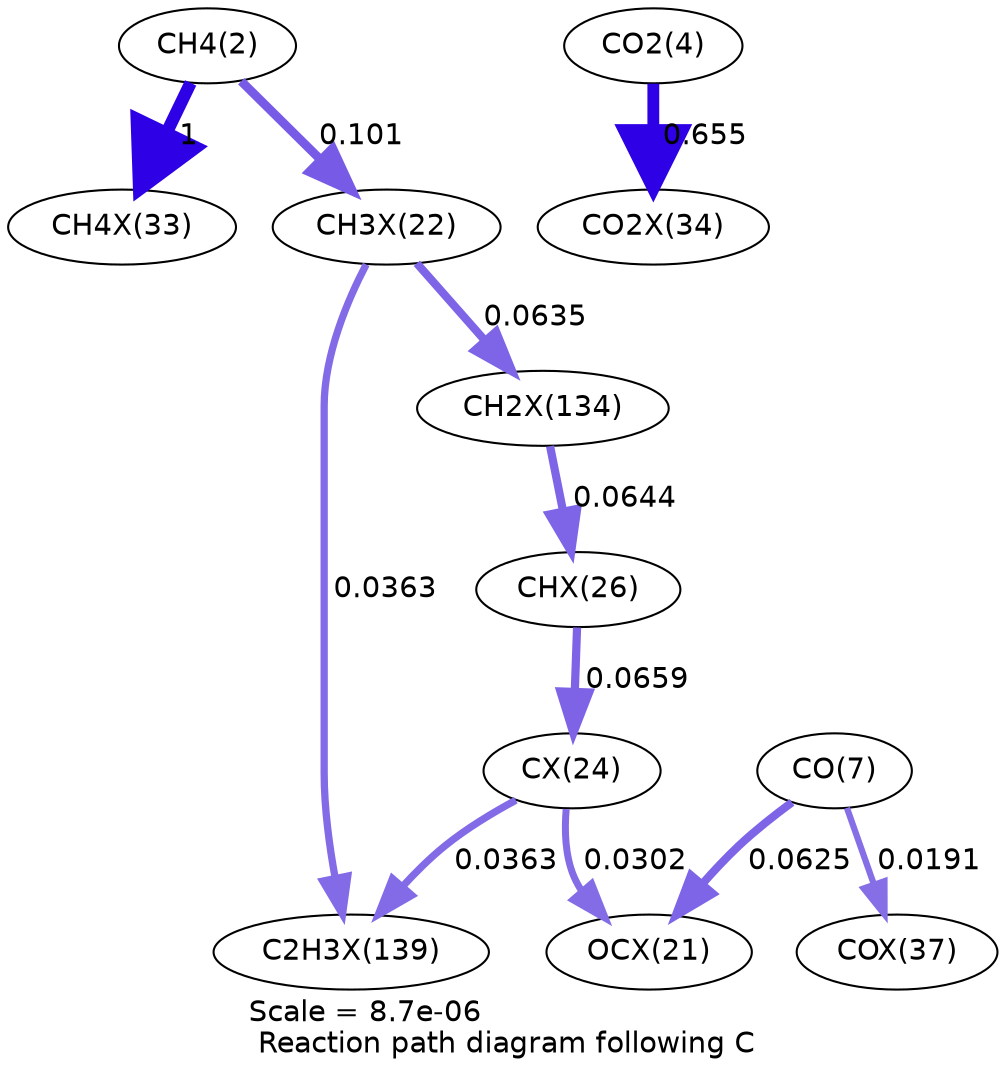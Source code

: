 digraph reaction_paths {
center=1;
s4 -> s32[fontname="Helvetica", penwidth=6, arrowsize=3, color="0.7, 1.5, 0.9"
, label=" 1"];
s4 -> s26[fontname="Helvetica", penwidth=4.27, arrowsize=2.13, color="0.7, 0.601, 0.9"
, label=" 0.101"];
s26 -> s38[fontname="Helvetica", penwidth=3.92, arrowsize=1.96, color="0.7, 0.564, 0.9"
, label=" 0.0635"];
s26 -> s39[fontname="Helvetica", penwidth=3.5, arrowsize=1.75, color="0.7, 0.536, 0.9"
, label=" 0.0363"];
s38 -> s30[fontname="Helvetica", penwidth=3.93, arrowsize=1.96, color="0.7, 0.564, 0.9"
, label=" 0.0644"];
s30 -> s28[fontname="Helvetica", penwidth=3.95, arrowsize=1.97, color="0.7, 0.566, 0.9"
, label=" 0.0659"];
s28 -> s25[fontname="Helvetica", penwidth=3.36, arrowsize=1.68, color="0.7, 0.53, 0.9"
, label=" 0.0302"];
s28 -> s39[fontname="Helvetica", penwidth=3.5, arrowsize=1.75, color="0.7, 0.536, 0.9"
, label=" 0.0363"];
s9 -> s25[fontname="Helvetica", penwidth=3.91, arrowsize=1.95, color="0.7, 0.563, 0.9"
, label=" 0.0625"];
s9 -> s36[fontname="Helvetica", penwidth=3.01, arrowsize=1.51, color="0.7, 0.519, 0.9"
, label=" 0.0191"];
s6 -> s33[fontname="Helvetica", penwidth=5.68, arrowsize=2.84, color="0.7, 1.15, 0.9"
, label=" 0.655"];
s4 [ fontname="Helvetica", label="CH4(2)"];
s6 [ fontname="Helvetica", label="CO2(4)"];
s9 [ fontname="Helvetica", label="CO(7)"];
s25 [ fontname="Helvetica", label="OCX(21)"];
s26 [ fontname="Helvetica", label="CH3X(22)"];
s28 [ fontname="Helvetica", label="CX(24)"];
s30 [ fontname="Helvetica", label="CHX(26)"];
s32 [ fontname="Helvetica", label="CH4X(33)"];
s33 [ fontname="Helvetica", label="CO2X(34)"];
s36 [ fontname="Helvetica", label="COX(37)"];
s38 [ fontname="Helvetica", label="CH2X(134)"];
s39 [ fontname="Helvetica", label="C2H3X(139)"];
 label = "Scale = 8.7e-06\l Reaction path diagram following C";
 fontname = "Helvetica";
}
